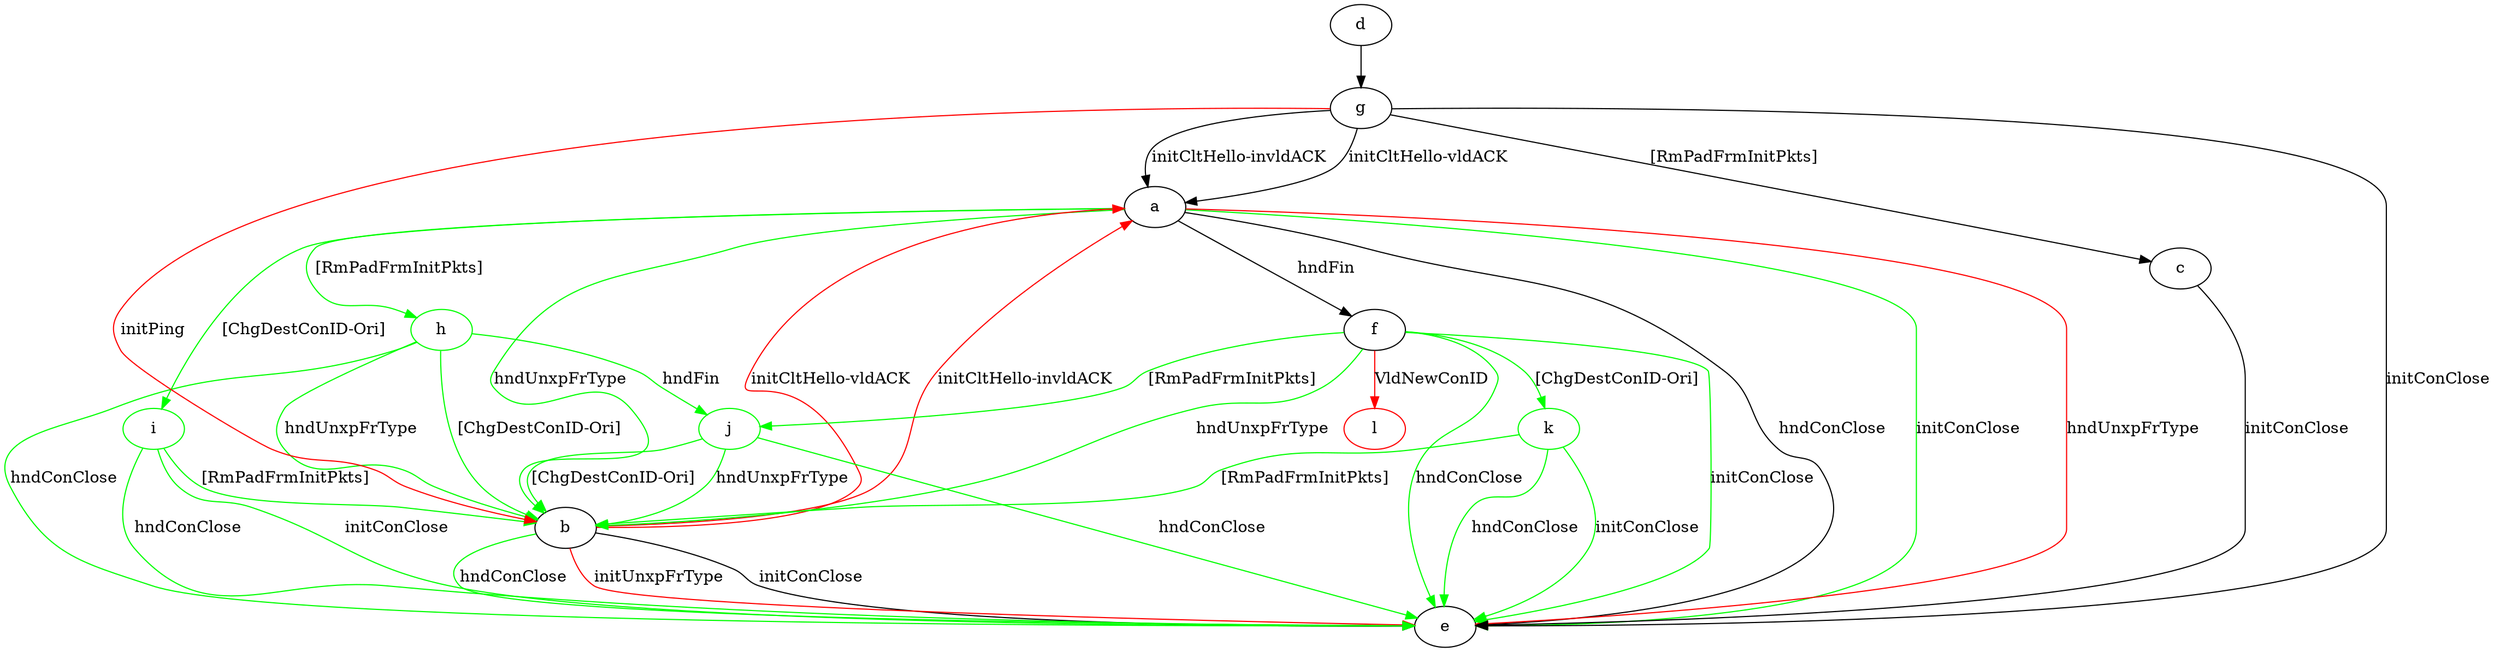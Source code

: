 digraph "" {
	a -> b	[key=0,
		color=green,
		label="hndUnxpFrType "];
	a -> e	[key=0,
		label="hndConClose "];
	a -> e	[key=1,
		color=green,
		label="initConClose "];
	a -> e	[key=2,
		color=red,
		label="hndUnxpFrType "];
	a -> f	[key=0,
		label="hndFin "];
	h	[color=green];
	a -> h	[key=0,
		color=green,
		label="[RmPadFrmInitPkts] "];
	i	[color=green];
	a -> i	[key=0,
		color=green,
		label="[ChgDestConID-Ori] "];
	b -> a	[key=0,
		color=red,
		label="initCltHello-vldACK "];
	b -> a	[key=1,
		color=red,
		label="initCltHello-invldACK "];
	b -> e	[key=0,
		label="initConClose "];
	b -> e	[key=1,
		color=green,
		label="hndConClose "];
	b -> e	[key=2,
		color=red,
		label="initUnxpFrType "];
	c -> e	[key=0,
		label="initConClose "];
	d -> g	[key=0];
	f -> b	[key=0,
		color=green,
		label="hndUnxpFrType "];
	f -> e	[key=0,
		color=green,
		label="initConClose "];
	f -> e	[key=1,
		color=green,
		label="hndConClose "];
	j	[color=green];
	f -> j	[key=0,
		color=green,
		label="[RmPadFrmInitPkts] "];
	k	[color=green];
	f -> k	[key=0,
		color=green,
		label="[ChgDestConID-Ori] "];
	l	[color=red];
	f -> l	[key=0,
		color=red,
		label="VldNewConID "];
	g -> a	[key=0,
		label="initCltHello-vldACK "];
	g -> a	[key=1,
		label="initCltHello-invldACK "];
	g -> b	[key=0,
		color=red,
		label="initPing "];
	g -> c	[key=0,
		label="[RmPadFrmInitPkts] "];
	g -> e	[key=0,
		label="initConClose "];
	h -> b	[key=0,
		color=green,
		label="hndUnxpFrType "];
	h -> b	[key=1,
		color=green,
		label="[ChgDestConID-Ori] "];
	h -> e	[key=0,
		color=green,
		label="hndConClose "];
	h -> j	[key=0,
		color=green,
		label="hndFin "];
	i -> b	[key=0,
		color=green,
		label="[RmPadFrmInitPkts] "];
	i -> e	[key=0,
		color=green,
		label="initConClose "];
	i -> e	[key=1,
		color=green,
		label="hndConClose "];
	j -> b	[key=0,
		color=green,
		label="hndUnxpFrType "];
	j -> b	[key=1,
		color=green,
		label="[ChgDestConID-Ori] "];
	j -> e	[key=0,
		color=green,
		label="hndConClose "];
	k -> b	[key=0,
		color=green,
		label="[RmPadFrmInitPkts] "];
	k -> e	[key=0,
		color=green,
		label="initConClose "];
	k -> e	[key=1,
		color=green,
		label="hndConClose "];
}
